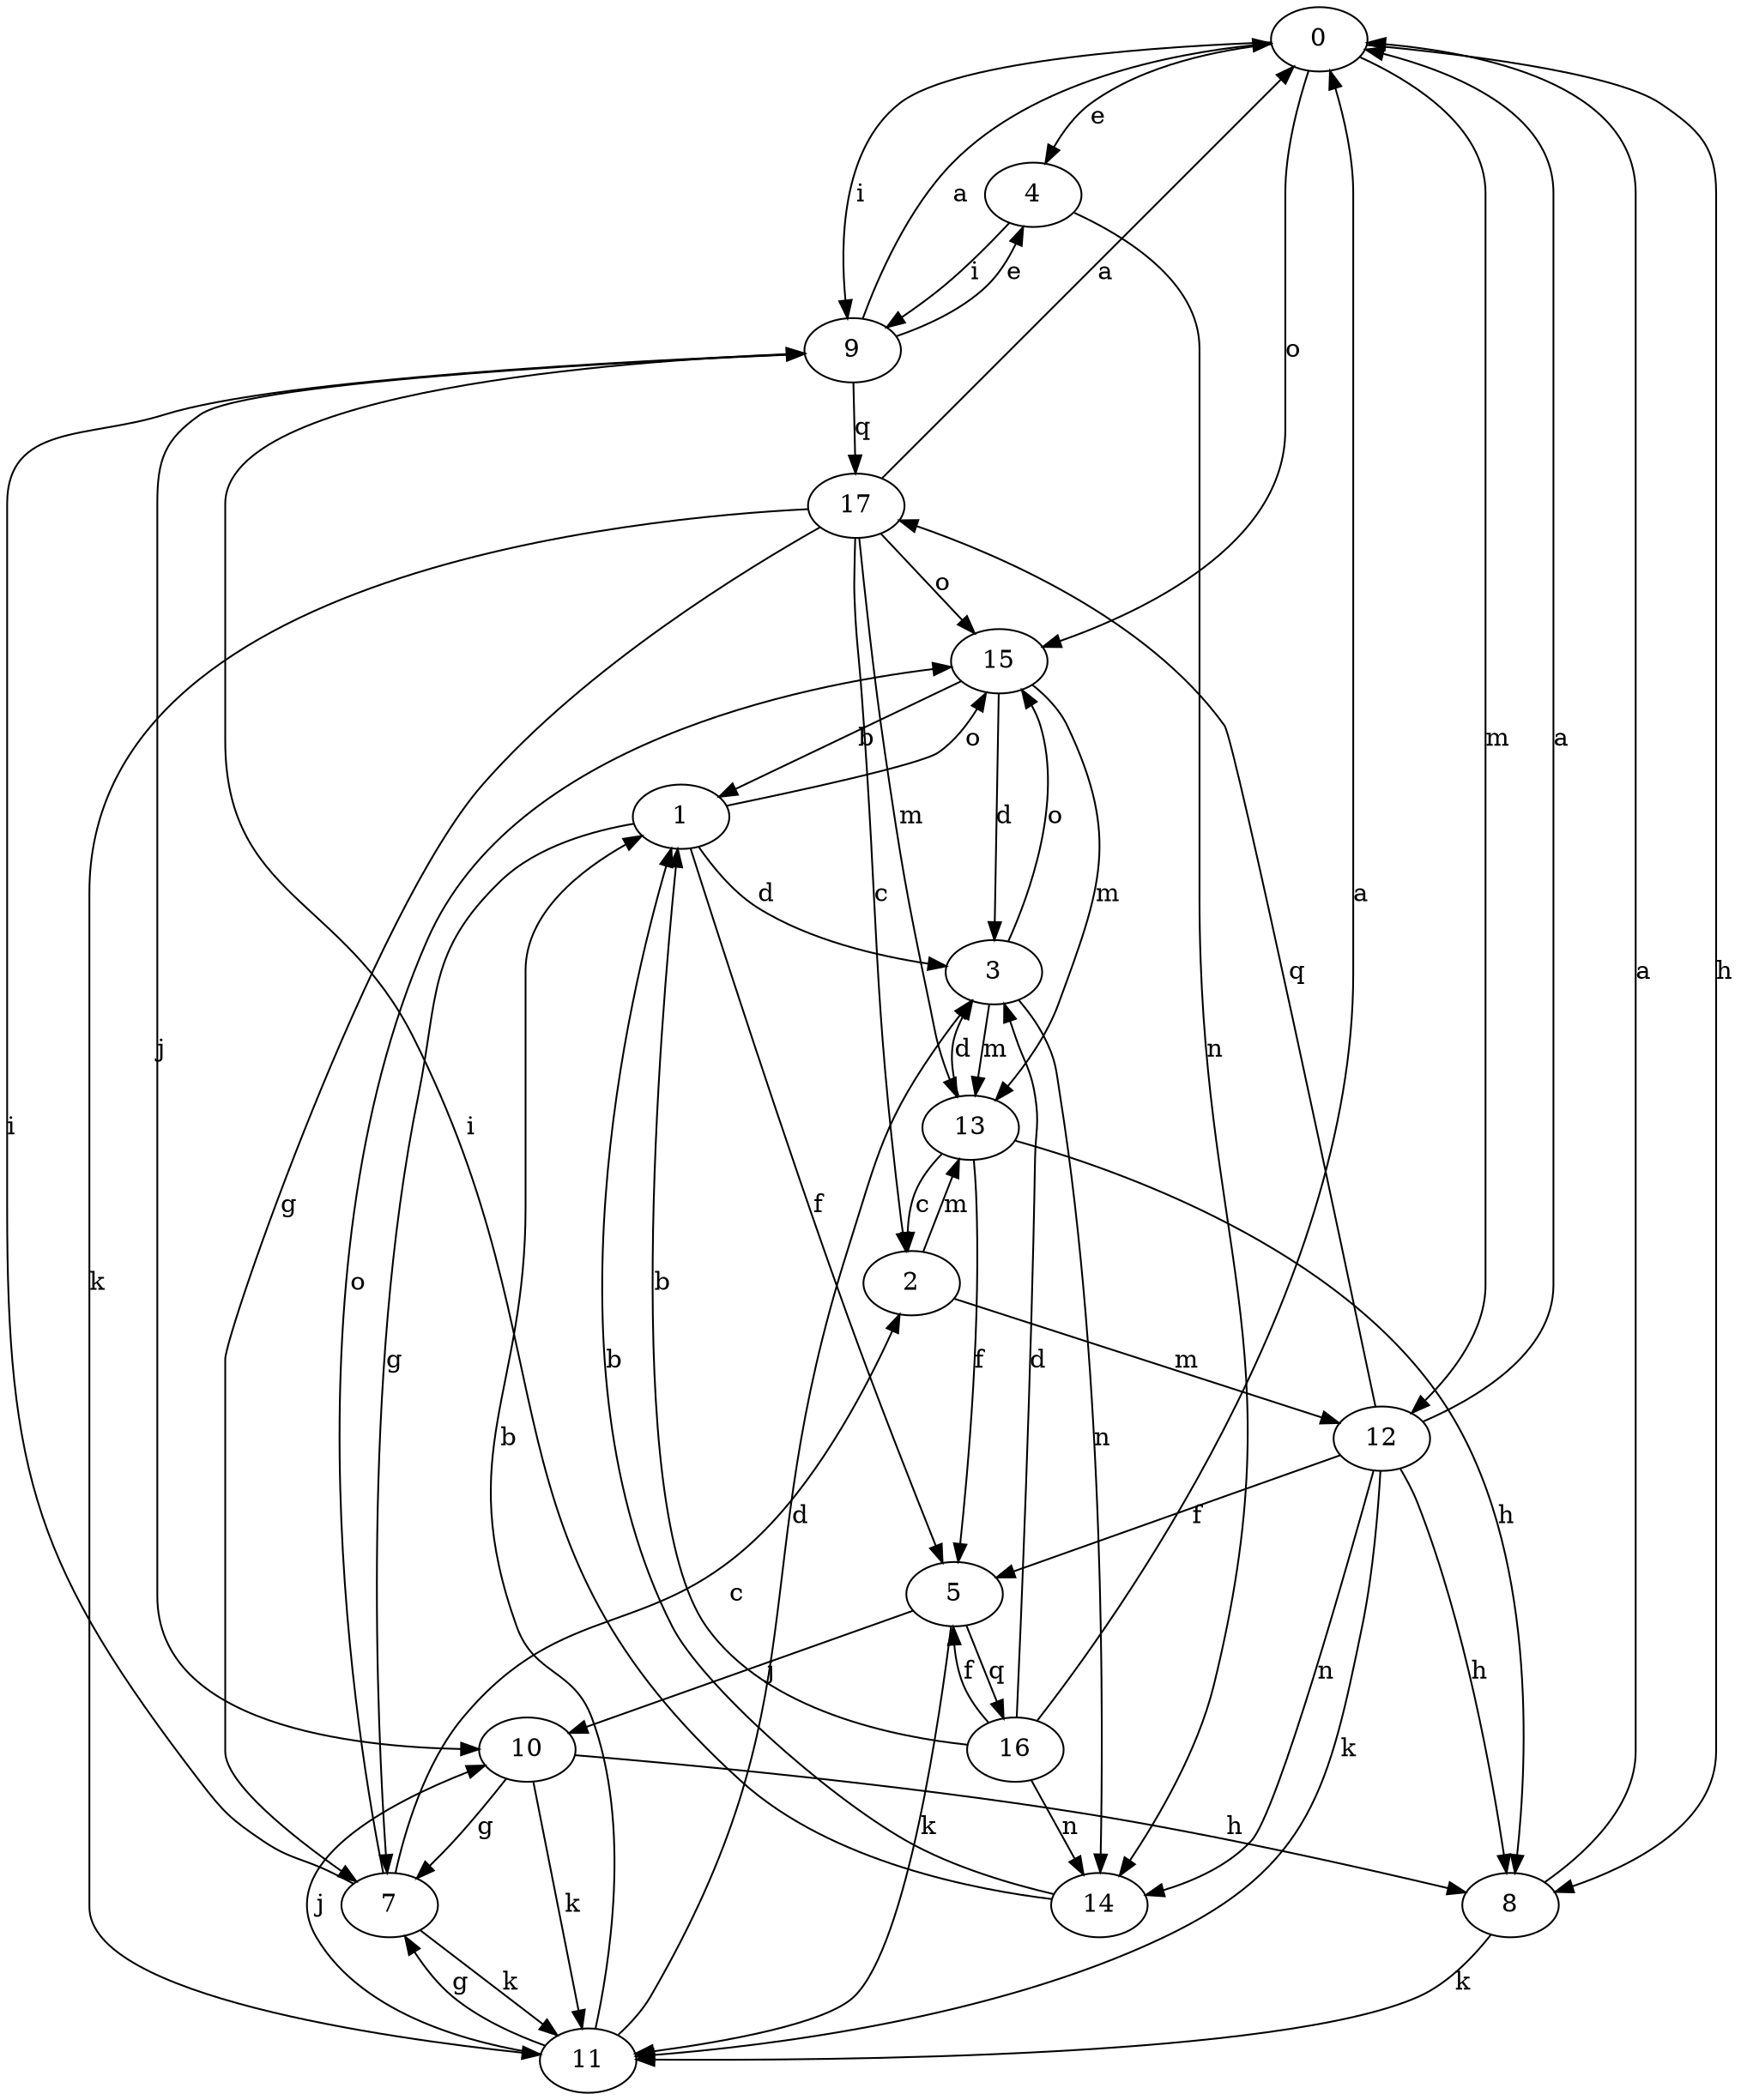 strict digraph  {
0;
1;
2;
3;
4;
5;
7;
8;
9;
10;
11;
12;
13;
14;
15;
16;
17;
0 -> 4  [label=e];
0 -> 8  [label=h];
0 -> 9  [label=i];
0 -> 12  [label=m];
0 -> 15  [label=o];
1 -> 3  [label=d];
1 -> 5  [label=f];
1 -> 7  [label=g];
1 -> 15  [label=o];
2 -> 12  [label=m];
2 -> 13  [label=m];
3 -> 13  [label=m];
3 -> 14  [label=n];
3 -> 15  [label=o];
4 -> 9  [label=i];
4 -> 14  [label=n];
5 -> 10  [label=j];
5 -> 11  [label=k];
5 -> 16  [label=q];
7 -> 2  [label=c];
7 -> 9  [label=i];
7 -> 11  [label=k];
7 -> 15  [label=o];
8 -> 0  [label=a];
8 -> 11  [label=k];
9 -> 0  [label=a];
9 -> 4  [label=e];
9 -> 10  [label=j];
9 -> 17  [label=q];
10 -> 7  [label=g];
10 -> 8  [label=h];
10 -> 11  [label=k];
11 -> 1  [label=b];
11 -> 3  [label=d];
11 -> 7  [label=g];
11 -> 10  [label=j];
12 -> 0  [label=a];
12 -> 5  [label=f];
12 -> 8  [label=h];
12 -> 11  [label=k];
12 -> 14  [label=n];
12 -> 17  [label=q];
13 -> 2  [label=c];
13 -> 3  [label=d];
13 -> 5  [label=f];
13 -> 8  [label=h];
14 -> 1  [label=b];
14 -> 9  [label=i];
15 -> 1  [label=b];
15 -> 3  [label=d];
15 -> 13  [label=m];
16 -> 0  [label=a];
16 -> 1  [label=b];
16 -> 3  [label=d];
16 -> 5  [label=f];
16 -> 14  [label=n];
17 -> 0  [label=a];
17 -> 2  [label=c];
17 -> 7  [label=g];
17 -> 11  [label=k];
17 -> 13  [label=m];
17 -> 15  [label=o];
}
